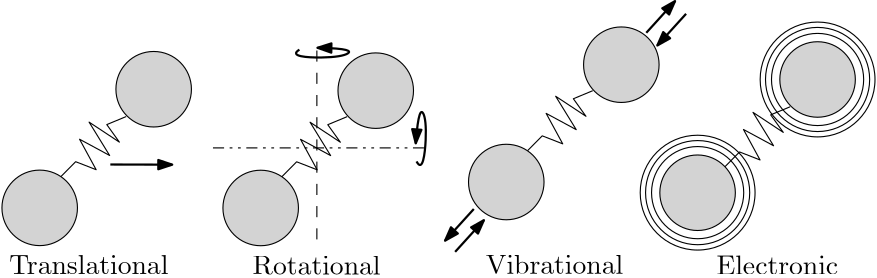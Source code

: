 <?xml version="1.0"?>
<!DOCTYPE ipe SYSTEM "ipe.dtd">
<ipe version="70218" creator="Ipe 7.2.28">
<info created="D:20240311215104" modified="D:20240311232715"/>
<ipestyle name="basic">
<symbol name="arrow/arc(spx)">
<path stroke="sym-stroke" fill="sym-stroke" pen="sym-pen">
0 0 m
-1 0.333 l
-1 -0.333 l
h
</path>
</symbol>
<symbol name="arrow/farc(spx)">
<path stroke="sym-stroke" fill="white" pen="sym-pen">
0 0 m
-1 0.333 l
-1 -0.333 l
h
</path>
</symbol>
<symbol name="arrow/ptarc(spx)">
<path stroke="sym-stroke" fill="sym-stroke" pen="sym-pen">
0 0 m
-1 0.333 l
-0.8 0 l
-1 -0.333 l
h
</path>
</symbol>
<symbol name="arrow/fptarc(spx)">
<path stroke="sym-stroke" fill="white" pen="sym-pen">
0 0 m
-1 0.333 l
-0.8 0 l
-1 -0.333 l
h
</path>
</symbol>
<symbol name="mark/circle(sx)" transformations="translations">
<path fill="sym-stroke">
0.6 0 0 0.6 0 0 e
0.4 0 0 0.4 0 0 e
</path>
</symbol>
<symbol name="mark/disk(sx)" transformations="translations">
<path fill="sym-stroke">
0.6 0 0 0.6 0 0 e
</path>
</symbol>
<symbol name="mark/fdisk(sfx)" transformations="translations">
<group>
<path fill="sym-fill">
0.5 0 0 0.5 0 0 e
</path>
<path fill="sym-stroke" fillrule="eofill">
0.6 0 0 0.6 0 0 e
0.4 0 0 0.4 0 0 e
</path>
</group>
</symbol>
<symbol name="mark/box(sx)" transformations="translations">
<path fill="sym-stroke" fillrule="eofill">
-0.6 -0.6 m
0.6 -0.6 l
0.6 0.6 l
-0.6 0.6 l
h
-0.4 -0.4 m
0.4 -0.4 l
0.4 0.4 l
-0.4 0.4 l
h
</path>
</symbol>
<symbol name="mark/square(sx)" transformations="translations">
<path fill="sym-stroke">
-0.6 -0.6 m
0.6 -0.6 l
0.6 0.6 l
-0.6 0.6 l
h
</path>
</symbol>
<symbol name="mark/fsquare(sfx)" transformations="translations">
<group>
<path fill="sym-fill">
-0.5 -0.5 m
0.5 -0.5 l
0.5 0.5 l
-0.5 0.5 l
h
</path>
<path fill="sym-stroke" fillrule="eofill">
-0.6 -0.6 m
0.6 -0.6 l
0.6 0.6 l
-0.6 0.6 l
h
-0.4 -0.4 m
0.4 -0.4 l
0.4 0.4 l
-0.4 0.4 l
h
</path>
</group>
</symbol>
<symbol name="mark/cross(sx)" transformations="translations">
<group>
<path fill="sym-stroke">
-0.43 -0.57 m
0.57 0.43 l
0.43 0.57 l
-0.57 -0.43 l
h
</path>
<path fill="sym-stroke">
-0.43 0.57 m
0.57 -0.43 l
0.43 -0.57 l
-0.57 0.43 l
h
</path>
</group>
</symbol>
<symbol name="arrow/fnormal(spx)">
<path stroke="sym-stroke" fill="white" pen="sym-pen">
0 0 m
-1 0.333 l
-1 -0.333 l
h
</path>
</symbol>
<symbol name="arrow/pointed(spx)">
<path stroke="sym-stroke" fill="sym-stroke" pen="sym-pen">
0 0 m
-1 0.333 l
-0.8 0 l
-1 -0.333 l
h
</path>
</symbol>
<symbol name="arrow/fpointed(spx)">
<path stroke="sym-stroke" fill="white" pen="sym-pen">
0 0 m
-1 0.333 l
-0.8 0 l
-1 -0.333 l
h
</path>
</symbol>
<symbol name="arrow/linear(spx)">
<path stroke="sym-stroke" pen="sym-pen">
-1 0.333 m
0 0 l
-1 -0.333 l
</path>
</symbol>
<symbol name="arrow/fdouble(spx)">
<path stroke="sym-stroke" fill="white" pen="sym-pen">
0 0 m
-1 0.333 l
-1 -0.333 l
h
-1 0 m
-2 0.333 l
-2 -0.333 l
h
</path>
</symbol>
<symbol name="arrow/double(spx)">
<path stroke="sym-stroke" fill="sym-stroke" pen="sym-pen">
0 0 m
-1 0.333 l
-1 -0.333 l
h
-1 0 m
-2 0.333 l
-2 -0.333 l
h
</path>
</symbol>
<symbol name="arrow/mid-normal(spx)">
<path stroke="sym-stroke" fill="sym-stroke" pen="sym-pen">
0.5 0 m
-0.5 0.333 l
-0.5 -0.333 l
h
</path>
</symbol>
<symbol name="arrow/mid-fnormal(spx)">
<path stroke="sym-stroke" fill="white" pen="sym-pen">
0.5 0 m
-0.5 0.333 l
-0.5 -0.333 l
h
</path>
</symbol>
<symbol name="arrow/mid-pointed(spx)">
<path stroke="sym-stroke" fill="sym-stroke" pen="sym-pen">
0.5 0 m
-0.5 0.333 l
-0.3 0 l
-0.5 -0.333 l
h
</path>
</symbol>
<symbol name="arrow/mid-fpointed(spx)">
<path stroke="sym-stroke" fill="white" pen="sym-pen">
0.5 0 m
-0.5 0.333 l
-0.3 0 l
-0.5 -0.333 l
h
</path>
</symbol>
<symbol name="arrow/mid-double(spx)">
<path stroke="sym-stroke" fill="sym-stroke" pen="sym-pen">
1 0 m
0 0.333 l
0 -0.333 l
h
0 0 m
-1 0.333 l
-1 -0.333 l
h
</path>
</symbol>
<symbol name="arrow/mid-fdouble(spx)">
<path stroke="sym-stroke" fill="white" pen="sym-pen">
1 0 m
0 0.333 l
0 -0.333 l
h
0 0 m
-1 0.333 l
-1 -0.333 l
h
</path>
</symbol>
<anglesize name="22.5 deg" value="22.5"/>
<anglesize name="30 deg" value="30"/>
<anglesize name="45 deg" value="45"/>
<anglesize name="60 deg" value="60"/>
<anglesize name="90 deg" value="90"/>
<arrowsize name="large" value="10"/>
<arrowsize name="small" value="5"/>
<arrowsize name="tiny" value="3"/>
<color name="blue" value="0 0 1"/>
<color name="brown" value="0.647 0.165 0.165"/>
<color name="darkblue" value="0 0 0.545"/>
<color name="darkcyan" value="0 0.545 0.545"/>
<color name="darkgray" value="0.663"/>
<color name="darkgreen" value="0 0.392 0"/>
<color name="darkmagenta" value="0.545 0 0.545"/>
<color name="darkorange" value="1 0.549 0"/>
<color name="darkred" value="0.545 0 0"/>
<color name="gold" value="1 0.843 0"/>
<color name="gray" value="0.745"/>
<color name="green" value="0 1 0"/>
<color name="lightblue" value="0.678 0.847 0.902"/>
<color name="lightcyan" value="0.878 1 1"/>
<color name="lightgray" value="0.827"/>
<color name="lightgreen" value="0.565 0.933 0.565"/>
<color name="lightyellow" value="1 1 0.878"/>
<color name="navy" value="0 0 0.502"/>
<color name="orange" value="1 0.647 0"/>
<color name="pink" value="1 0.753 0.796"/>
<color name="purple" value="0.627 0.125 0.941"/>
<color name="red" value="1 0 0"/>
<color name="seagreen" value="0.18 0.545 0.341"/>
<color name="turquoise" value="0.251 0.878 0.816"/>
<color name="violet" value="0.933 0.51 0.933"/>
<color name="yellow" value="1 1 0"/>
<dashstyle name="dash dot dotted" value="[4 2 1 2 1 2] 0"/>
<dashstyle name="dash dotted" value="[4 2 1 2] 0"/>
<dashstyle name="dashed" value="[4] 0"/>
<dashstyle name="dotted" value="[1 3] 0"/>
<gridsize name="10 pts (~3.5 mm)" value="10"/>
<gridsize name="14 pts (~5 mm)" value="14"/>
<gridsize name="16 pts (~6 mm)" value="16"/>
<gridsize name="20 pts (~7 mm)" value="20"/>
<gridsize name="28 pts (~10 mm)" value="28"/>
<gridsize name="32 pts (~12 mm)" value="32"/>
<gridsize name="4 pts" value="4"/>
<gridsize name="56 pts (~20 mm)" value="56"/>
<gridsize name="8 pts (~3 mm)" value="8"/>
<opacity name="10%" value="0.1"/>
<opacity name="30%" value="0.3"/>
<opacity name="50%" value="0.5"/>
<opacity name="75%" value="0.75"/>
<pen name="fat" value="1.2"/>
<pen name="heavier" value="0.8"/>
<pen name="ultrafat" value="2"/>
<symbolsize name="large" value="5"/>
<symbolsize name="small" value="2"/>
<symbolsize name="tiny" value="1.1"/>
<textsize name="Huge" value="\Huge"/>
<textsize name="LARGE" value="\LARGE"/>
<textsize name="Large" value="\Large"/>
<textsize name="footnote" value="\footnotesize"/>
<textsize name="huge" value="\huge"/>
<textsize name="large" value="\large"/>
<textsize name="script" value="\scriptsize"/>
<textsize name="small" value="\small"/>
<textsize name="tiny" value="\tiny"/>
<textstyle name="center" begin="\begin{center}" end="\end{center}"/>
<textstyle name="item" begin="\begin{itemize}\item{}" end="\end{itemize}"/>
<textstyle name="itemize" begin="\begin{itemize}" end="\end{itemize}"/>
<tiling name="falling" angle="-60" step="4" width="1"/>
<tiling name="rising" angle="30" step="4" width="1"/>
</ipestyle>
<page>
<layer name="writting"/>
<layer name="alpha" snap="never"/>
<layer name="translational"/>
<layer name="rotational"/>
<layer name="vibrational"/>
<layer name="electronic"/>
<view layers="writting translational rotational vibrational electronic" active="alpha"/>
<group layer="translational" matrix="1 0 0 1 -2.54715 -24.0683">
<path matrix="1 0 0 1 22.8034 -2.14005" stroke="black">
117.687 694.287 m
123.004 699.658 l
130.38 696.778 l
124.412 707.747 l
135.242 701.89 l
127.84 713.908 l
138.745 706.703 l
134.213 713.012 l
141.195 715.916 l
</path>
<path matrix="1 0 0 1 22.414 -1.66264" stroke="black" fill="lightgray">
13.5919 0 0 13.5919 151.481 725.27 e
</path>
<path matrix="1 0 0 1 -18.6168 -44.3739" stroke="black" fill="lightgray">
13.5919 0 0 13.5919 151.481 725.27 e
</path>
<path matrix="1 0 0 1 22.8034 -2.14005" stroke="black" pen="heavier" arrow="normal/small">
135.49 698.642 m
157.758 698.593 l
</path>
</group>
<group layer="electronic" matrix="1 0 0 1 21.0726 -9.08546">
<path matrix="1 0 0 1 238.19 -13.6151" stroke="black">
117.687 694.287 m
123.004 699.658 l
130.38 696.778 l
124.412 707.747 l
135.242 701.89 l
127.84 713.908 l
138.745 706.703 l
134.213 713.012 l
141.195 715.916 l
</path>
<path matrix="1 0 0 1 237.8 -13.1377" stroke="black" fill="lightgray">
13.5919 0 0 13.5919 151.481 725.27 e
</path>
<path matrix="1 0 0 1 -17.8547 -3.27797" stroke="black">
16.591 0 0 16.591 407.136 715.41 e
</path>
<path matrix="1 0 0 1 -17.8547 -3.27797" stroke="black">
18.7467 0 0 18.7467 407.136 715.41 e
</path>
<path matrix="1 0 0 1 -17.8547 -3.27797" stroke="black">
20.6717 0 0 20.6717 407.136 715.41 e
</path>
<path matrix="1 0 0 1 194.604 -53.9108" stroke="black" fill="lightgray">
13.5919 0 0 13.5919 151.481 725.27 e
</path>
<path matrix="1 0 0 1 -61.0348 -44.0151" stroke="black">
16.591 0 0 16.591 407.136 715.41 e
</path>
<path matrix="1 0 0 1 -61.0348 -44.0151" stroke="black">
18.7467 0 0 18.7467 407.136 715.41 e
</path>
<path matrix="1 0 0 1 -61.0348 -44.0151" stroke="black">
20.6717 0 0 20.6717 407.136 715.41 e
</path>
</group>
<group layer="vibrational" matrix="1 0 0 1 9.76643 -16.8607">
<path matrix="1 0 0 1 178.457 -0.0418267" stroke="black">
117.687 694.287 m
123.004 699.658 l
130.38 696.778 l
124.412 707.747 l
135.242 701.89 l
127.84 713.908 l
138.745 706.703 l
134.213 713.012 l
141.195 715.916 l
</path>
<path matrix="1 0 0 1 178.457 -0.0418267" stroke="black" fill="lightgray">
13.5919 0 0 13.5919 151.481 725.27 e
</path>
<path matrix="1 0 0 1 137.037 -42.2757" stroke="black" fill="lightgray">
13.5919 0 0 13.5919 151.481 725.27 e
</path>
<path matrix="0.46381 0.513101 -0.525025 0.444101 642.886 356.929" stroke="black" pen="heavier" arrow="normal/small">
135.49 698.642 m
157.758 698.593 l
</path>
<path matrix="0.46381 0.513101 -0.525025 0.444101 646.857 352.362" stroke="black" pen="heavier" rarrow="normal/small">
135.49 698.642 m
157.758 698.593 l
</path>
<path matrix="0.46381 0.513101 -0.525025 0.444101 570.441 282.088" stroke="black" pen="heavier" rarrow="normal/small">
135.49 698.642 m
157.758 698.593 l
</path>
<path matrix="0.46381 0.513101 -0.525025 0.444101 574.07 278.067" stroke="black" pen="heavier" arrow="normal/small">
135.49 698.642 m
157.758 698.593 l
</path>
</group>
<text layer="writting" matrix="1 0 0 1 44.8432 0.147218" transformations="translations" pos="74.4729 632.846" stroke="black" type="label" width="57.368" height="6.918" depth="0" valign="baseline">Translational</text>
<text matrix="1 0 0 1 132.492 -0.0130955" transformations="translations" pos="74.4729 632.846" stroke="black" type="label" width="46.077" height="6.918" depth="0" valign="baseline">Rotational</text>
<text matrix="1 0 0 1 216.391 0.259837" transformations="translations" pos="74.4729 632.846" stroke="black" type="label" width="49.564" height="6.918" depth="0" valign="baseline">Vibrational</text>
<text matrix="1 0 0 1 299.45 0.0220144" transformations="translations" pos="74.4729 632.846" stroke="black" type="label" width="43.891" height="6.918" depth="0" valign="baseline">Electronic</text>
<group layer="rotational">
<path matrix="0.0191939 0 0 0.442959 227.639 366.191" stroke="black" fill="lightgray" dash="dashed">
128 784 m
128 624 l
128 624 l
128 624 l
</path>
<path matrix="0.593289 0 0 -5.76581 154.726 4737.55" stroke="black" fill="lightgray" dash="dash dot dotted">
64 704 m
192 704 l
</path>
<path matrix="0.989828 0.142271 0.142271 -0.989828 -160.259 1328.15" stroke="black" pen="heavier" rarrow="normal/small">
329.422 702.095 m
331.893 690.888
334.214 689.91
333.991 699.762
330.346 713.018
328.778 708.591 c
</path>
<path matrix="0.200464 -0.979701 -0.979701 -0.200464 852.115 1177.93" stroke="black" pen="heavier" rarrow="normal/small">
329.422 702.095 m
331.893 690.888
334.214 689.91
333.991 699.762
330.346 713.018
328.778 708.591 c
</path>
<path matrix="1 0 0 1 99.8121 -26.2451" stroke="black">
117.687 694.287 m
123.004 699.658 l
130.38 696.778 l
124.412 707.747 l
135.242 701.89 l
127.84 713.908 l
138.745 706.703 l
134.213 713.012 l
141.195 715.916 l
</path>
<path matrix="1 0 0 1 99.8121 -26.2451" stroke="black" fill="lightgray">
13.5919 0 0 13.5919 151.481 725.27 e
</path>
<path matrix="1 0 0 1 58.3919 -68.4791" stroke="black" fill="lightgray">
13.5919 0 0 13.5919 151.481 725.27 e
</path>
</group>
</page>
</ipe>
